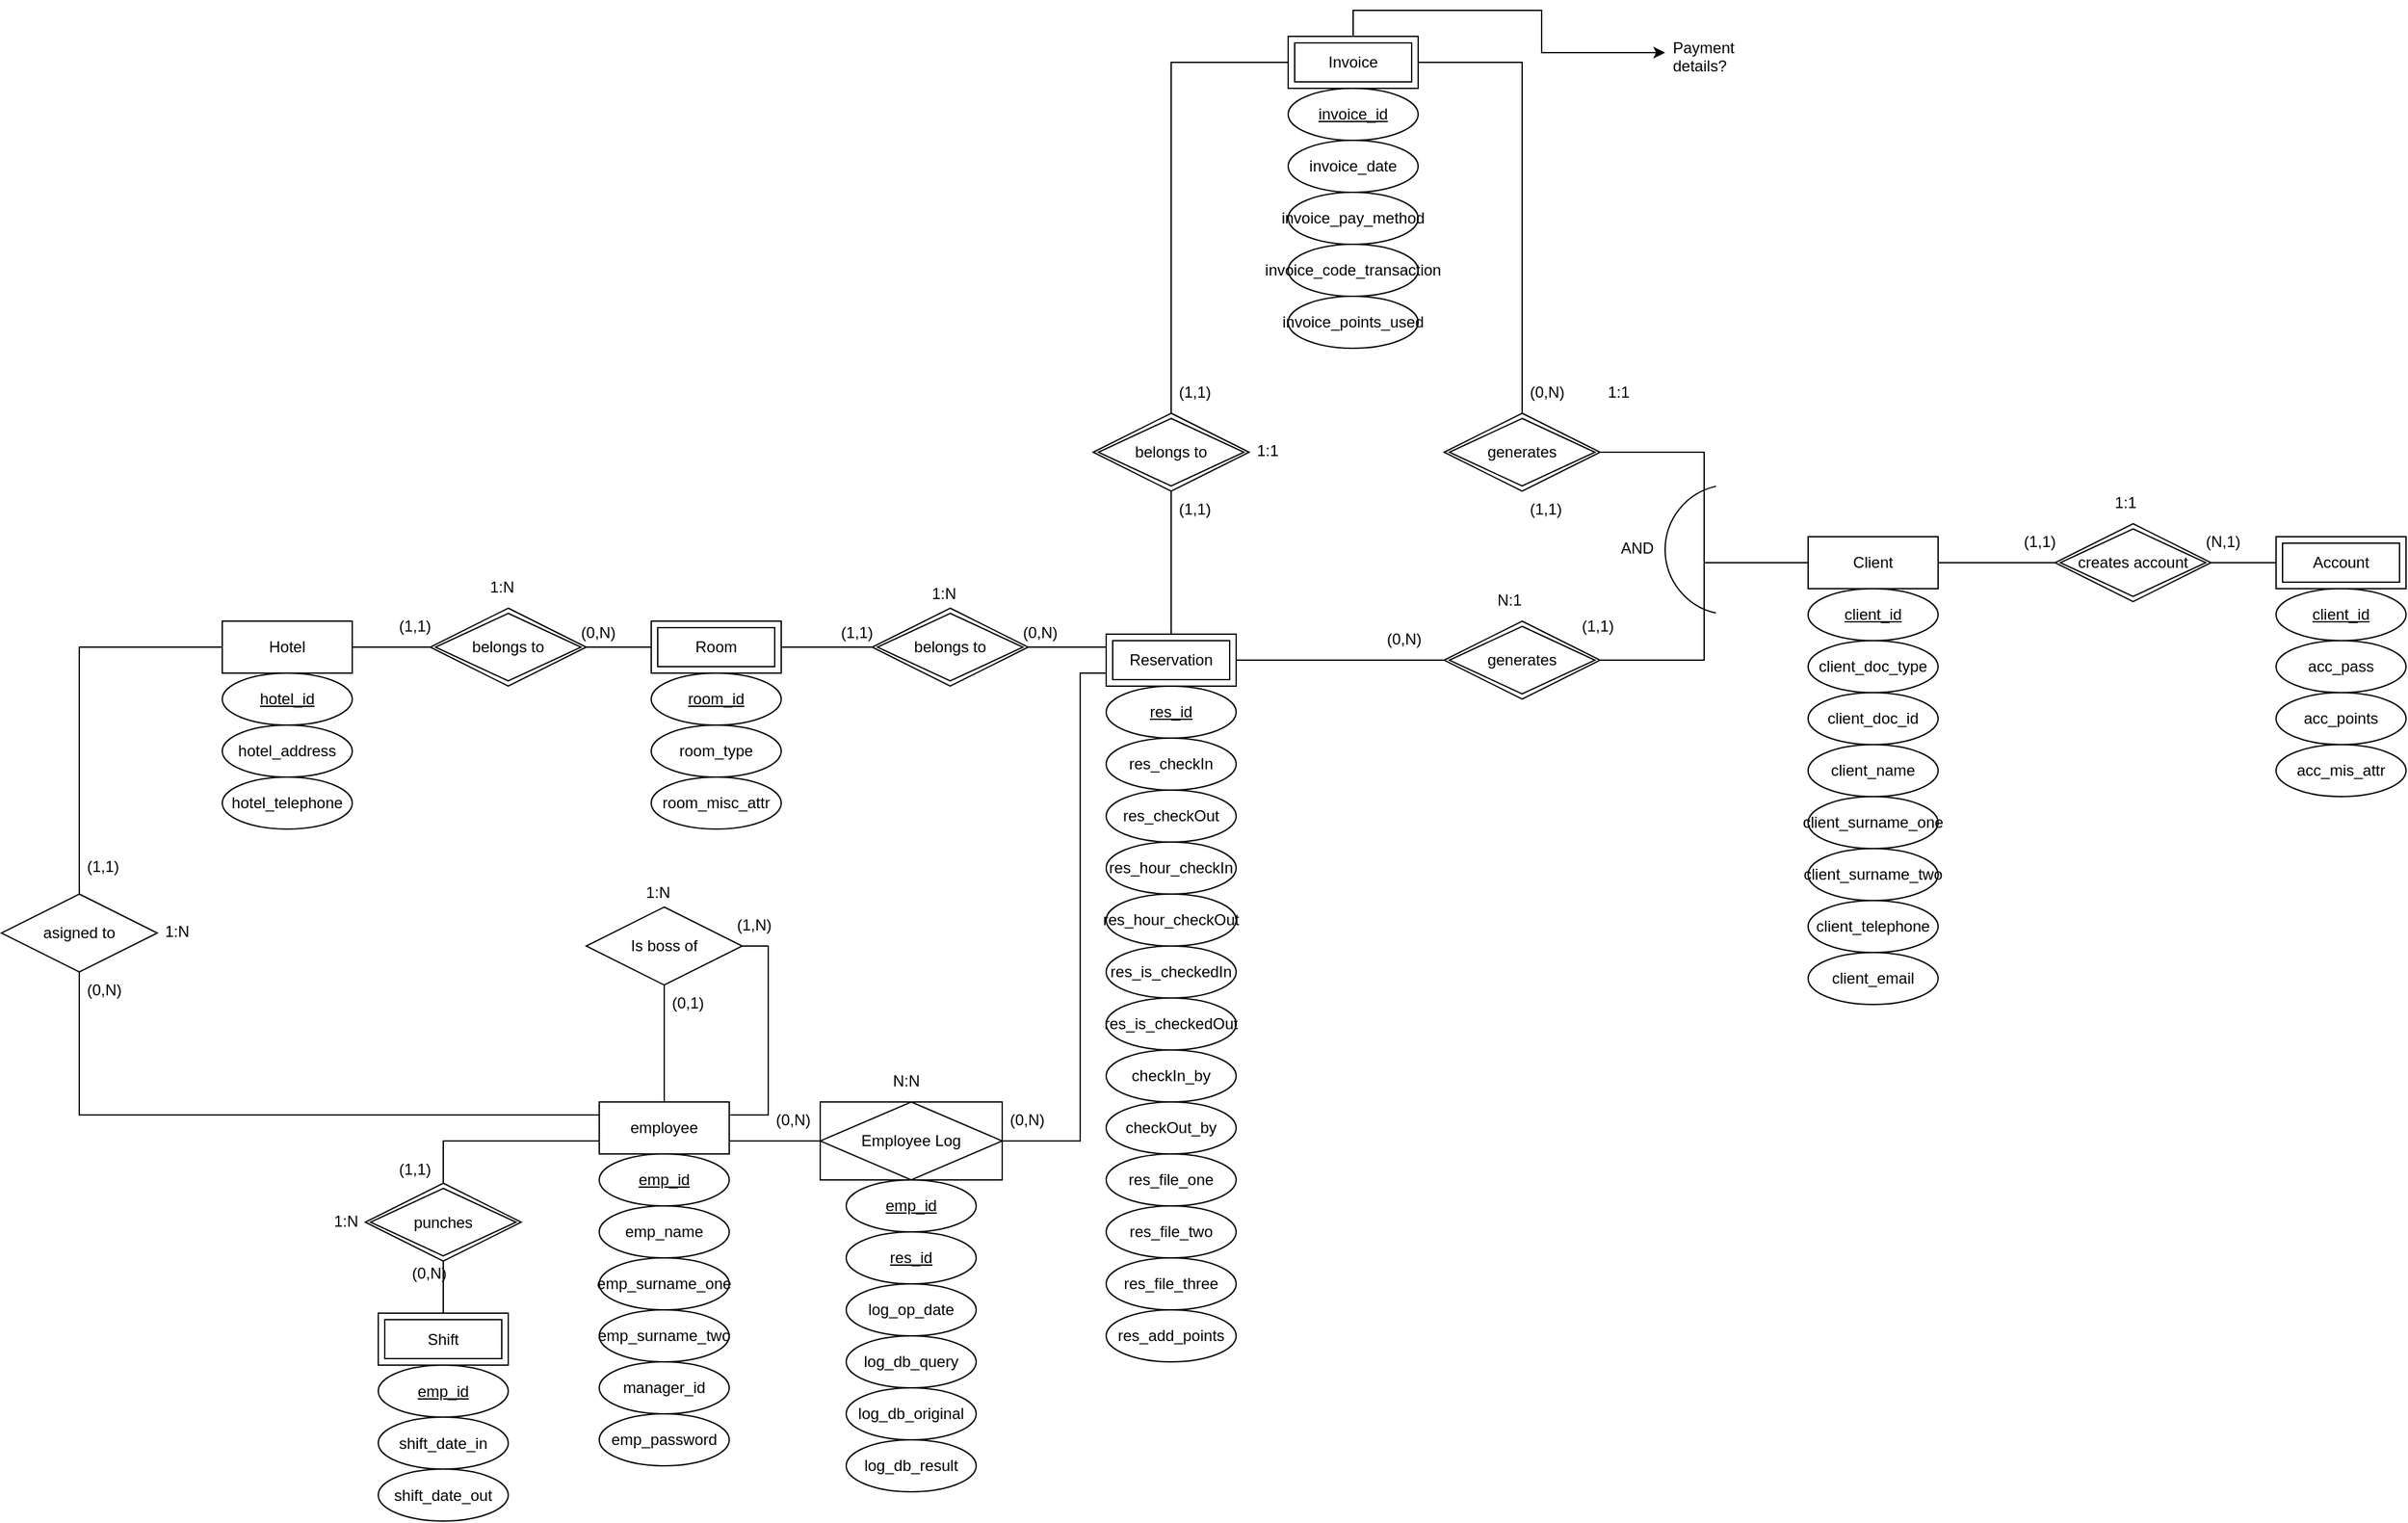 <mxfile version="26.0.9">
  <diagram id="R2lEEEUBdFMjLlhIrx00" name="Page-1">
    <mxGraphModel dx="2319" dy="1572" grid="1" gridSize="10" guides="1" tooltips="1" connect="1" arrows="1" fold="1" page="1" pageScale="1" pageWidth="1100" pageHeight="850" math="0" shadow="0" extFonts="Permanent Marker^https://fonts.googleapis.com/css?family=Permanent+Marker">
      <root>
        <mxCell id="0" />
        <mxCell id="1" parent="0" />
        <mxCell id="pykzEtJs4LhgGdnBIX5F-199" style="edgeStyle=orthogonalEdgeStyle;rounded=0;orthogonalLoop=1;jettySize=auto;html=1;exitX=1;exitY=0.5;exitDx=0;exitDy=0;entryX=0;entryY=0.5;entryDx=0;entryDy=0;endArrow=none;startFill=0;" edge="1" parent="1" source="pykzEtJs4LhgGdnBIX5F-7" target="pykzEtJs4LhgGdnBIX5F-203">
          <mxGeometry relative="1" as="geometry">
            <mxPoint x="1160.0" y="-405" as="targetPoint" />
          </mxGeometry>
        </mxCell>
        <mxCell id="pykzEtJs4LhgGdnBIX5F-7" value="Client" style="whiteSpace=wrap;html=1;align=center;" vertex="1" parent="1">
          <mxGeometry x="990" y="-425" width="100" height="40" as="geometry" />
        </mxCell>
        <mxCell id="pykzEtJs4LhgGdnBIX5F-12" style="edgeStyle=orthogonalEdgeStyle;rounded=0;orthogonalLoop=1;jettySize=auto;html=1;exitX=0;exitY=0.5;exitDx=0;exitDy=0;entryX=1;entryY=0.5;entryDx=0;entryDy=0;endArrow=none;startFill=0;" edge="1" parent="1" source="pykzEtJs4LhgGdnBIX5F-8" target="pykzEtJs4LhgGdnBIX5F-10">
          <mxGeometry relative="1" as="geometry" />
        </mxCell>
        <mxCell id="pykzEtJs4LhgGdnBIX5F-196" style="edgeStyle=orthogonalEdgeStyle;rounded=0;orthogonalLoop=1;jettySize=auto;html=1;exitX=1;exitY=0.5;exitDx=0;exitDy=0;entryX=0;entryY=0.5;entryDx=0;entryDy=0;endArrow=none;startFill=0;" edge="1" parent="1" source="pykzEtJs4LhgGdnBIX5F-8" target="pykzEtJs4LhgGdnBIX5F-7">
          <mxGeometry relative="1" as="geometry" />
        </mxCell>
        <mxCell id="pykzEtJs4LhgGdnBIX5F-8" value="generates" style="shape=rhombus;double=1;perimeter=rhombusPerimeter;whiteSpace=wrap;html=1;align=center;" vertex="1" parent="1">
          <mxGeometry x="710" y="-360" width="120" height="60" as="geometry" />
        </mxCell>
        <mxCell id="pykzEtJs4LhgGdnBIX5F-42" style="edgeStyle=orthogonalEdgeStyle;rounded=0;orthogonalLoop=1;jettySize=auto;html=1;exitX=0.5;exitY=0;exitDx=0;exitDy=0;entryX=0.5;entryY=1;entryDx=0;entryDy=0;endArrow=none;startFill=0;" edge="1" parent="1" source="pykzEtJs4LhgGdnBIX5F-10" target="pykzEtJs4LhgGdnBIX5F-38">
          <mxGeometry relative="1" as="geometry" />
        </mxCell>
        <mxCell id="pykzEtJs4LhgGdnBIX5F-10" value="Reservation" style="shape=ext;margin=3;double=1;whiteSpace=wrap;html=1;align=center;" vertex="1" parent="1">
          <mxGeometry x="450" y="-350" width="100" height="40" as="geometry" />
        </mxCell>
        <mxCell id="pykzEtJs4LhgGdnBIX5F-13" value="res_id" style="ellipse;whiteSpace=wrap;html=1;align=center;fontStyle=4;" vertex="1" parent="1">
          <mxGeometry x="450" y="-310" width="100" height="40" as="geometry" />
        </mxCell>
        <mxCell id="pykzEtJs4LhgGdnBIX5F-18" value="res_checkIn" style="ellipse;whiteSpace=wrap;html=1;align=center;" vertex="1" parent="1">
          <mxGeometry x="450" y="-270" width="100" height="40" as="geometry" />
        </mxCell>
        <mxCell id="pykzEtJs4LhgGdnBIX5F-19" value="res_checkOut" style="ellipse;whiteSpace=wrap;html=1;align=center;" vertex="1" parent="1">
          <mxGeometry x="450" y="-230" width="100" height="40" as="geometry" />
        </mxCell>
        <mxCell id="pykzEtJs4LhgGdnBIX5F-20" value="client_doc_type" style="ellipse;whiteSpace=wrap;html=1;align=center;" vertex="1" parent="1">
          <mxGeometry x="990" y="-345" width="100" height="40" as="geometry" />
        </mxCell>
        <mxCell id="pykzEtJs4LhgGdnBIX5F-237" style="edgeStyle=orthogonalEdgeStyle;rounded=0;orthogonalLoop=1;jettySize=auto;html=1;exitX=0.5;exitY=0;exitDx=0;exitDy=0;" edge="1" parent="1" source="pykzEtJs4LhgGdnBIX5F-21" target="pykzEtJs4LhgGdnBIX5F-238">
          <mxGeometry relative="1" as="geometry">
            <mxPoint x="900" y="-800.0" as="targetPoint" />
          </mxGeometry>
        </mxCell>
        <mxCell id="pykzEtJs4LhgGdnBIX5F-21" value="Invoice" style="shape=ext;margin=3;double=1;whiteSpace=wrap;html=1;align=center;" vertex="1" parent="1">
          <mxGeometry x="590" y="-810" width="100" height="40" as="geometry" />
        </mxCell>
        <mxCell id="pykzEtJs4LhgGdnBIX5F-30" value="client_name" style="ellipse;whiteSpace=wrap;html=1;align=center;" vertex="1" parent="1">
          <mxGeometry x="990" y="-265" width="100" height="40" as="geometry" />
        </mxCell>
        <mxCell id="pykzEtJs4LhgGdnBIX5F-31" value="client_surname_one" style="ellipse;whiteSpace=wrap;html=1;align=center;" vertex="1" parent="1">
          <mxGeometry x="990" y="-225" width="100" height="40" as="geometry" />
        </mxCell>
        <mxCell id="pykzEtJs4LhgGdnBIX5F-32" value="client_surname_two" style="ellipse;whiteSpace=wrap;html=1;align=center;" vertex="1" parent="1">
          <mxGeometry x="990" y="-185" width="100" height="40" as="geometry" />
        </mxCell>
        <mxCell id="pykzEtJs4LhgGdnBIX5F-33" value="client_telephone" style="ellipse;whiteSpace=wrap;html=1;align=center;" vertex="1" parent="1">
          <mxGeometry x="990" y="-145" width="100" height="40" as="geometry" />
        </mxCell>
        <mxCell id="pykzEtJs4LhgGdnBIX5F-34" value="client_email" style="ellipse;whiteSpace=wrap;html=1;align=center;" vertex="1" parent="1">
          <mxGeometry x="990" y="-105" width="100" height="40" as="geometry" />
        </mxCell>
        <mxCell id="pykzEtJs4LhgGdnBIX5F-35" value="res_hour_checkIn" style="ellipse;whiteSpace=wrap;html=1;align=center;" vertex="1" parent="1">
          <mxGeometry x="450" y="-190" width="100" height="40" as="geometry" />
        </mxCell>
        <mxCell id="pykzEtJs4LhgGdnBIX5F-36" value="res_hour_checkOut" style="ellipse;whiteSpace=wrap;html=1;align=center;" vertex="1" parent="1">
          <mxGeometry x="450" y="-150" width="100" height="40" as="geometry" />
        </mxCell>
        <mxCell id="pykzEtJs4LhgGdnBIX5F-37" value="client_id" style="ellipse;whiteSpace=wrap;html=1;align=center;fontStyle=4;" vertex="1" parent="1">
          <mxGeometry x="990" y="-385" width="100" height="40" as="geometry" />
        </mxCell>
        <mxCell id="pykzEtJs4LhgGdnBIX5F-43" style="edgeStyle=orthogonalEdgeStyle;rounded=0;orthogonalLoop=1;jettySize=auto;html=1;exitX=0.5;exitY=0;exitDx=0;exitDy=0;entryX=0;entryY=0.5;entryDx=0;entryDy=0;endArrow=none;startFill=0;" edge="1" parent="1" source="pykzEtJs4LhgGdnBIX5F-38" target="pykzEtJs4LhgGdnBIX5F-21">
          <mxGeometry relative="1" as="geometry" />
        </mxCell>
        <mxCell id="pykzEtJs4LhgGdnBIX5F-38" value="belongs to" style="shape=rhombus;double=1;perimeter=rhombusPerimeter;whiteSpace=wrap;html=1;align=center;" vertex="1" parent="1">
          <mxGeometry x="440" y="-520" width="120" height="60" as="geometry" />
        </mxCell>
        <mxCell id="pykzEtJs4LhgGdnBIX5F-41" style="edgeStyle=orthogonalEdgeStyle;rounded=0;orthogonalLoop=1;jettySize=auto;html=1;exitX=0.5;exitY=0;exitDx=0;exitDy=0;entryX=1;entryY=0.5;entryDx=0;entryDy=0;endArrow=none;startFill=0;" edge="1" parent="1" source="pykzEtJs4LhgGdnBIX5F-39" target="pykzEtJs4LhgGdnBIX5F-21">
          <mxGeometry relative="1" as="geometry" />
        </mxCell>
        <mxCell id="pykzEtJs4LhgGdnBIX5F-195" style="edgeStyle=orthogonalEdgeStyle;rounded=0;orthogonalLoop=1;jettySize=auto;html=1;exitX=1;exitY=0.5;exitDx=0;exitDy=0;entryX=0;entryY=0.5;entryDx=0;entryDy=0;endArrow=none;startFill=0;" edge="1" parent="1" source="pykzEtJs4LhgGdnBIX5F-39" target="pykzEtJs4LhgGdnBIX5F-7">
          <mxGeometry relative="1" as="geometry" />
        </mxCell>
        <mxCell id="pykzEtJs4LhgGdnBIX5F-39" value="generates" style="shape=rhombus;double=1;perimeter=rhombusPerimeter;whiteSpace=wrap;html=1;align=center;" vertex="1" parent="1">
          <mxGeometry x="710" y="-520" width="120" height="60" as="geometry" />
        </mxCell>
        <mxCell id="pykzEtJs4LhgGdnBIX5F-46" value="invoice_date" style="ellipse;whiteSpace=wrap;html=1;align=center;" vertex="1" parent="1">
          <mxGeometry x="590" y="-730" width="100" height="40" as="geometry" />
        </mxCell>
        <mxCell id="pykzEtJs4LhgGdnBIX5F-47" value="invoice_code_transaction" style="ellipse;whiteSpace=wrap;html=1;align=center;" vertex="1" parent="1">
          <mxGeometry x="590" y="-650" width="100" height="40" as="geometry" />
        </mxCell>
        <mxCell id="pykzEtJs4LhgGdnBIX5F-48" value="invoice_pay_method" style="ellipse;whiteSpace=wrap;html=1;align=center;" vertex="1" parent="1">
          <mxGeometry x="590" y="-690" width="100" height="40" as="geometry" />
        </mxCell>
        <mxCell id="pykzEtJs4LhgGdnBIX5F-49" value="(0,N)" style="text;strokeColor=none;fillColor=none;spacingLeft=4;spacingRight=4;overflow=hidden;rotatable=0;points=[[0,0.5],[1,0.5]];portConstraint=eastwest;fontSize=12;whiteSpace=wrap;html=1;" vertex="1" parent="1">
          <mxGeometry x="660" y="-360" width="40" height="30" as="geometry" />
        </mxCell>
        <mxCell id="pykzEtJs4LhgGdnBIX5F-50" value="(1,1)" style="text;strokeColor=none;fillColor=none;spacingLeft=4;spacingRight=4;overflow=hidden;rotatable=0;points=[[0,0.5],[1,0.5]];portConstraint=eastwest;fontSize=12;whiteSpace=wrap;html=1;" vertex="1" parent="1">
          <mxGeometry x="810" y="-370" width="40" height="30" as="geometry" />
        </mxCell>
        <mxCell id="pykzEtJs4LhgGdnBIX5F-51" value="N:1" style="text;strokeColor=none;fillColor=none;spacingLeft=4;spacingRight=4;overflow=hidden;rotatable=0;points=[[0,0.5],[1,0.5]];portConstraint=eastwest;fontSize=12;whiteSpace=wrap;html=1;" vertex="1" parent="1">
          <mxGeometry x="745" y="-390" width="40" height="30" as="geometry" />
        </mxCell>
        <mxCell id="pykzEtJs4LhgGdnBIX5F-52" value="(1,1)" style="text;strokeColor=none;fillColor=none;spacingLeft=4;spacingRight=4;overflow=hidden;rotatable=0;points=[[0,0.5],[1,0.5]];portConstraint=eastwest;fontSize=12;whiteSpace=wrap;html=1;" vertex="1" parent="1">
          <mxGeometry x="500" y="-550" width="40" height="30" as="geometry" />
        </mxCell>
        <mxCell id="pykzEtJs4LhgGdnBIX5F-53" value="(1,1)" style="text;strokeColor=none;fillColor=none;spacingLeft=4;spacingRight=4;overflow=hidden;rotatable=0;points=[[0,0.5],[1,0.5]];portConstraint=eastwest;fontSize=12;whiteSpace=wrap;html=1;" vertex="1" parent="1">
          <mxGeometry x="500" y="-460" width="40" height="30" as="geometry" />
        </mxCell>
        <mxCell id="pykzEtJs4LhgGdnBIX5F-54" value="1:1" style="text;strokeColor=none;fillColor=none;spacingLeft=4;spacingRight=4;overflow=hidden;rotatable=0;points=[[0,0.5],[1,0.5]];portConstraint=eastwest;fontSize=12;whiteSpace=wrap;html=1;" vertex="1" parent="1">
          <mxGeometry x="560" y="-505" width="40" height="30" as="geometry" />
        </mxCell>
        <mxCell id="pykzEtJs4LhgGdnBIX5F-55" value="(0,N)" style="text;strokeColor=none;fillColor=none;spacingLeft=4;spacingRight=4;overflow=hidden;rotatable=0;points=[[0,0.5],[1,0.5]];portConstraint=eastwest;fontSize=12;whiteSpace=wrap;html=1;" vertex="1" parent="1">
          <mxGeometry x="770" y="-550" width="40" height="30" as="geometry" />
        </mxCell>
        <mxCell id="pykzEtJs4LhgGdnBIX5F-56" value="(1,1)" style="text;strokeColor=none;fillColor=none;spacingLeft=4;spacingRight=4;overflow=hidden;rotatable=0;points=[[0,0.5],[1,0.5]];portConstraint=eastwest;fontSize=12;whiteSpace=wrap;html=1;" vertex="1" parent="1">
          <mxGeometry x="770" y="-460" width="40" height="30" as="geometry" />
        </mxCell>
        <mxCell id="pykzEtJs4LhgGdnBIX5F-57" value="1:1" style="text;strokeColor=none;fillColor=none;spacingLeft=4;spacingRight=4;overflow=hidden;rotatable=0;points=[[0,0.5],[1,0.5]];portConstraint=eastwest;fontSize=12;whiteSpace=wrap;html=1;" vertex="1" parent="1">
          <mxGeometry x="830" y="-550" width="40" height="30" as="geometry" />
        </mxCell>
        <mxCell id="pykzEtJs4LhgGdnBIX5F-58" value="invoice_id" style="ellipse;whiteSpace=wrap;html=1;align=center;fontStyle=4;" vertex="1" parent="1">
          <mxGeometry x="590" y="-770" width="100" height="40" as="geometry" />
        </mxCell>
        <mxCell id="pykzEtJs4LhgGdnBIX5F-81" style="edgeStyle=orthogonalEdgeStyle;rounded=0;orthogonalLoop=1;jettySize=auto;html=1;exitX=1;exitY=0.5;exitDx=0;exitDy=0;entryX=0;entryY=0.5;entryDx=0;entryDy=0;endArrow=none;startFill=0;" edge="1" parent="1" source="pykzEtJs4LhgGdnBIX5F-59" target="pykzEtJs4LhgGdnBIX5F-65">
          <mxGeometry relative="1" as="geometry" />
        </mxCell>
        <mxCell id="pykzEtJs4LhgGdnBIX5F-86" style="edgeStyle=orthogonalEdgeStyle;rounded=0;orthogonalLoop=1;jettySize=auto;html=1;exitX=0;exitY=0.5;exitDx=0;exitDy=0;entryX=0.5;entryY=0;entryDx=0;entryDy=0;endArrow=none;startFill=0;" edge="1" parent="1" source="pykzEtJs4LhgGdnBIX5F-59" target="pykzEtJs4LhgGdnBIX5F-83">
          <mxGeometry relative="1" as="geometry" />
        </mxCell>
        <mxCell id="pykzEtJs4LhgGdnBIX5F-59" value="Hotel" style="whiteSpace=wrap;html=1;align=center;" vertex="1" parent="1">
          <mxGeometry x="-230" y="-360" width="100" height="40" as="geometry" />
        </mxCell>
        <mxCell id="pykzEtJs4LhgGdnBIX5F-61" value="hotel_id" style="ellipse;whiteSpace=wrap;html=1;align=center;fontStyle=4;" vertex="1" parent="1">
          <mxGeometry x="-230" y="-320" width="100" height="40" as="geometry" />
        </mxCell>
        <mxCell id="pykzEtJs4LhgGdnBIX5F-82" style="edgeStyle=orthogonalEdgeStyle;rounded=0;orthogonalLoop=1;jettySize=auto;html=1;exitX=1;exitY=0.5;exitDx=0;exitDy=0;entryX=0;entryY=0.5;entryDx=0;entryDy=0;endArrow=none;startFill=0;" edge="1" parent="1" source="pykzEtJs4LhgGdnBIX5F-65" target="pykzEtJs4LhgGdnBIX5F-66">
          <mxGeometry relative="1" as="geometry" />
        </mxCell>
        <mxCell id="pykzEtJs4LhgGdnBIX5F-65" value="belongs to" style="shape=rhombus;double=1;perimeter=rhombusPerimeter;whiteSpace=wrap;html=1;align=center;" vertex="1" parent="1">
          <mxGeometry x="-70" y="-370" width="120" height="60" as="geometry" />
        </mxCell>
        <mxCell id="pykzEtJs4LhgGdnBIX5F-78" style="edgeStyle=orthogonalEdgeStyle;rounded=0;orthogonalLoop=1;jettySize=auto;html=1;exitX=1;exitY=0.5;exitDx=0;exitDy=0;entryX=0;entryY=0.5;entryDx=0;entryDy=0;endArrow=none;startFill=0;" edge="1" parent="1" source="pykzEtJs4LhgGdnBIX5F-66" target="pykzEtJs4LhgGdnBIX5F-77">
          <mxGeometry relative="1" as="geometry" />
        </mxCell>
        <mxCell id="pykzEtJs4LhgGdnBIX5F-66" value="Room" style="shape=ext;margin=3;double=1;whiteSpace=wrap;html=1;align=center;" vertex="1" parent="1">
          <mxGeometry x="100" y="-360" width="100" height="40" as="geometry" />
        </mxCell>
        <mxCell id="pykzEtJs4LhgGdnBIX5F-69" value="room_id" style="ellipse;whiteSpace=wrap;html=1;align=center;fontStyle=4;" vertex="1" parent="1">
          <mxGeometry x="100" y="-320" width="100" height="40" as="geometry" />
        </mxCell>
        <mxCell id="pykzEtJs4LhgGdnBIX5F-73" value="room_type" style="ellipse;whiteSpace=wrap;html=1;align=center;" vertex="1" parent="1">
          <mxGeometry x="100" y="-280" width="100" height="40" as="geometry" />
        </mxCell>
        <mxCell id="pykzEtJs4LhgGdnBIX5F-80" style="edgeStyle=orthogonalEdgeStyle;rounded=0;orthogonalLoop=1;jettySize=auto;html=1;exitX=1;exitY=0.5;exitDx=0;exitDy=0;entryX=0;entryY=0.25;entryDx=0;entryDy=0;endArrow=none;startFill=0;" edge="1" parent="1" source="pykzEtJs4LhgGdnBIX5F-77" target="pykzEtJs4LhgGdnBIX5F-10">
          <mxGeometry relative="1" as="geometry" />
        </mxCell>
        <mxCell id="pykzEtJs4LhgGdnBIX5F-77" value="belongs to" style="shape=rhombus;double=1;perimeter=rhombusPerimeter;whiteSpace=wrap;html=1;align=center;" vertex="1" parent="1">
          <mxGeometry x="270" y="-370" width="120" height="60" as="geometry" />
        </mxCell>
        <mxCell id="pykzEtJs4LhgGdnBIX5F-96" style="edgeStyle=orthogonalEdgeStyle;rounded=0;orthogonalLoop=1;jettySize=auto;html=1;exitX=0.5;exitY=1;exitDx=0;exitDy=0;entryX=0;entryY=0.25;entryDx=0;entryDy=0;endArrow=none;startFill=0;" edge="1" parent="1" source="pykzEtJs4LhgGdnBIX5F-83" target="pykzEtJs4LhgGdnBIX5F-84">
          <mxGeometry relative="1" as="geometry">
            <Array as="points">
              <mxPoint x="-340" y="20" />
            </Array>
          </mxGeometry>
        </mxCell>
        <mxCell id="pykzEtJs4LhgGdnBIX5F-83" value="asigned to" style="shape=rhombus;perimeter=rhombusPerimeter;whiteSpace=wrap;html=1;align=center;" vertex="1" parent="1">
          <mxGeometry x="-400" y="-150" width="120" height="60" as="geometry" />
        </mxCell>
        <mxCell id="pykzEtJs4LhgGdnBIX5F-124" style="edgeStyle=orthogonalEdgeStyle;rounded=0;orthogonalLoop=1;jettySize=auto;html=1;exitX=0.5;exitY=0;exitDx=0;exitDy=0;entryX=0.5;entryY=1;entryDx=0;entryDy=0;endArrow=none;startFill=0;" edge="1" parent="1" source="pykzEtJs4LhgGdnBIX5F-84" target="pykzEtJs4LhgGdnBIX5F-123">
          <mxGeometry relative="1" as="geometry" />
        </mxCell>
        <mxCell id="pykzEtJs4LhgGdnBIX5F-127" style="edgeStyle=orthogonalEdgeStyle;rounded=0;orthogonalLoop=1;jettySize=auto;html=1;exitX=1;exitY=0.75;exitDx=0;exitDy=0;entryX=0;entryY=0.5;entryDx=0;entryDy=0;endArrow=none;startFill=0;" edge="1" parent="1" source="pykzEtJs4LhgGdnBIX5F-84" target="pykzEtJs4LhgGdnBIX5F-126">
          <mxGeometry relative="1" as="geometry" />
        </mxCell>
        <mxCell id="pykzEtJs4LhgGdnBIX5F-141" style="edgeStyle=orthogonalEdgeStyle;rounded=0;orthogonalLoop=1;jettySize=auto;html=1;exitX=0;exitY=0.75;exitDx=0;exitDy=0;entryX=0.5;entryY=0;entryDx=0;entryDy=0;endArrow=none;startFill=0;" edge="1" parent="1" source="pykzEtJs4LhgGdnBIX5F-84" target="pykzEtJs4LhgGdnBIX5F-140">
          <mxGeometry relative="1" as="geometry" />
        </mxCell>
        <mxCell id="pykzEtJs4LhgGdnBIX5F-84" value="employee" style="whiteSpace=wrap;html=1;align=center;" vertex="1" parent="1">
          <mxGeometry x="60" y="10" width="100" height="40" as="geometry" />
        </mxCell>
        <mxCell id="pykzEtJs4LhgGdnBIX5F-88" value="emp_id" style="ellipse;whiteSpace=wrap;html=1;align=center;fontStyle=4;" vertex="1" parent="1">
          <mxGeometry x="60" y="50" width="100" height="40" as="geometry" />
        </mxCell>
        <mxCell id="pykzEtJs4LhgGdnBIX5F-89" value="emp_name" style="ellipse;whiteSpace=wrap;html=1;align=center;" vertex="1" parent="1">
          <mxGeometry x="60" y="90" width="100" height="40" as="geometry" />
        </mxCell>
        <mxCell id="pykzEtJs4LhgGdnBIX5F-90" value="emp_surname_one" style="ellipse;whiteSpace=wrap;html=1;align=center;" vertex="1" parent="1">
          <mxGeometry x="60" y="130" width="100" height="40" as="geometry" />
        </mxCell>
        <mxCell id="pykzEtJs4LhgGdnBIX5F-91" value="emp_surname_two" style="ellipse;whiteSpace=wrap;html=1;align=center;" vertex="1" parent="1">
          <mxGeometry x="60" y="170" width="100" height="40" as="geometry" />
        </mxCell>
        <mxCell id="pykzEtJs4LhgGdnBIX5F-93" value="manager_id" style="ellipse;whiteSpace=wrap;html=1;align=center;" vertex="1" parent="1">
          <mxGeometry x="60" y="210" width="100" height="40" as="geometry" />
        </mxCell>
        <mxCell id="pykzEtJs4LhgGdnBIX5F-107" value="checkIn_by" style="ellipse;whiteSpace=wrap;html=1;align=center;" vertex="1" parent="1">
          <mxGeometry x="450" y="-30" width="100" height="40" as="geometry" />
        </mxCell>
        <mxCell id="pykzEtJs4LhgGdnBIX5F-109" value="checkOut_by" style="ellipse;whiteSpace=wrap;html=1;align=center;" vertex="1" parent="1">
          <mxGeometry x="450" y="10" width="100" height="40" as="geometry" />
        </mxCell>
        <mxCell id="pykzEtJs4LhgGdnBIX5F-110" value="res_file_one" style="ellipse;whiteSpace=wrap;html=1;align=center;" vertex="1" parent="1">
          <mxGeometry x="450" y="50" width="100" height="40" as="geometry" />
        </mxCell>
        <mxCell id="pykzEtJs4LhgGdnBIX5F-111" value="res_file_two" style="ellipse;whiteSpace=wrap;html=1;align=center;" vertex="1" parent="1">
          <mxGeometry x="450" y="90" width="100" height="40" as="geometry" />
        </mxCell>
        <mxCell id="pykzEtJs4LhgGdnBIX5F-112" value="res_file_three" style="ellipse;whiteSpace=wrap;html=1;align=center;" vertex="1" parent="1">
          <mxGeometry x="450" y="130" width="100" height="40" as="geometry" />
        </mxCell>
        <mxCell id="pykzEtJs4LhgGdnBIX5F-113" value="res_is_checkedIn" style="ellipse;whiteSpace=wrap;html=1;align=center;" vertex="1" parent="1">
          <mxGeometry x="450" y="-110" width="100" height="40" as="geometry" />
        </mxCell>
        <mxCell id="pykzEtJs4LhgGdnBIX5F-114" value="res_is_checkedOut" style="ellipse;whiteSpace=wrap;html=1;align=center;" vertex="1" parent="1">
          <mxGeometry x="450" y="-70" width="100" height="40" as="geometry" />
        </mxCell>
        <mxCell id="pykzEtJs4LhgGdnBIX5F-125" style="edgeStyle=orthogonalEdgeStyle;rounded=0;orthogonalLoop=1;jettySize=auto;html=1;exitX=1;exitY=0.5;exitDx=0;exitDy=0;entryX=1;entryY=0.25;entryDx=0;entryDy=0;endArrow=none;startFill=0;" edge="1" parent="1" source="pykzEtJs4LhgGdnBIX5F-123" target="pykzEtJs4LhgGdnBIX5F-84">
          <mxGeometry relative="1" as="geometry" />
        </mxCell>
        <mxCell id="pykzEtJs4LhgGdnBIX5F-123" value="Is boss of" style="shape=rhombus;perimeter=rhombusPerimeter;whiteSpace=wrap;html=1;align=center;" vertex="1" parent="1">
          <mxGeometry x="50" y="-140" width="120" height="60" as="geometry" />
        </mxCell>
        <mxCell id="pykzEtJs4LhgGdnBIX5F-128" style="edgeStyle=orthogonalEdgeStyle;rounded=0;orthogonalLoop=1;jettySize=auto;html=1;exitX=1;exitY=0.5;exitDx=0;exitDy=0;entryX=0;entryY=0.75;entryDx=0;entryDy=0;endArrow=none;startFill=0;" edge="1" parent="1" source="pykzEtJs4LhgGdnBIX5F-126" target="pykzEtJs4LhgGdnBIX5F-10">
          <mxGeometry relative="1" as="geometry">
            <Array as="points">
              <mxPoint x="430" y="40" />
              <mxPoint x="430" y="-320" />
            </Array>
          </mxGeometry>
        </mxCell>
        <mxCell id="pykzEtJs4LhgGdnBIX5F-126" value="Employee Log" style="shape=associativeEntity;whiteSpace=wrap;html=1;align=center;" vertex="1" parent="1">
          <mxGeometry x="230" y="10" width="140" height="60" as="geometry" />
        </mxCell>
        <mxCell id="pykzEtJs4LhgGdnBIX5F-129" value="emp_id" style="ellipse;whiteSpace=wrap;html=1;align=center;fontStyle=4;" vertex="1" parent="1">
          <mxGeometry x="250" y="70" width="100" height="40" as="geometry" />
        </mxCell>
        <mxCell id="pykzEtJs4LhgGdnBIX5F-130" value="res_id" style="ellipse;whiteSpace=wrap;html=1;align=center;fontStyle=4;" vertex="1" parent="1">
          <mxGeometry x="250" y="110" width="100" height="40" as="geometry" />
        </mxCell>
        <mxCell id="pykzEtJs4LhgGdnBIX5F-131" value="log_op_date" style="ellipse;whiteSpace=wrap;html=1;align=center;" vertex="1" parent="1">
          <mxGeometry x="250" y="150" width="100" height="40" as="geometry" />
        </mxCell>
        <mxCell id="pykzEtJs4LhgGdnBIX5F-132" value="log_db_query" style="ellipse;whiteSpace=wrap;html=1;align=center;" vertex="1" parent="1">
          <mxGeometry x="250" y="190" width="100" height="40" as="geometry" />
        </mxCell>
        <mxCell id="pykzEtJs4LhgGdnBIX5F-133" value="log_db_original" style="ellipse;whiteSpace=wrap;html=1;align=center;" vertex="1" parent="1">
          <mxGeometry x="250" y="230" width="100" height="40" as="geometry" />
        </mxCell>
        <mxCell id="pykzEtJs4LhgGdnBIX5F-134" value="log_db_result" style="ellipse;whiteSpace=wrap;html=1;align=center;" vertex="1" parent="1">
          <mxGeometry x="250" y="270" width="100" height="40" as="geometry" />
        </mxCell>
        <mxCell id="pykzEtJs4LhgGdnBIX5F-135" value="emp_password" style="ellipse;whiteSpace=wrap;html=1;align=center;" vertex="1" parent="1">
          <mxGeometry x="60" y="250" width="100" height="40" as="geometry" />
        </mxCell>
        <mxCell id="pykzEtJs4LhgGdnBIX5F-137" value="invoice_points_used" style="ellipse;whiteSpace=wrap;html=1;align=center;" vertex="1" parent="1">
          <mxGeometry x="590" y="-610" width="100" height="40" as="geometry" />
        </mxCell>
        <mxCell id="pykzEtJs4LhgGdnBIX5F-144" style="edgeStyle=orthogonalEdgeStyle;rounded=0;orthogonalLoop=1;jettySize=auto;html=1;exitX=0.5;exitY=1;exitDx=0;exitDy=0;entryX=0.5;entryY=0;entryDx=0;entryDy=0;endArrow=none;startFill=0;" edge="1" parent="1" source="pykzEtJs4LhgGdnBIX5F-140" target="pykzEtJs4LhgGdnBIX5F-143">
          <mxGeometry relative="1" as="geometry" />
        </mxCell>
        <mxCell id="pykzEtJs4LhgGdnBIX5F-140" value="punches" style="shape=rhombus;double=1;perimeter=rhombusPerimeter;whiteSpace=wrap;html=1;align=center;" vertex="1" parent="1">
          <mxGeometry x="-120" y="72.5" width="120" height="60" as="geometry" />
        </mxCell>
        <mxCell id="pykzEtJs4LhgGdnBIX5F-143" value="Shift" style="shape=ext;margin=3;double=1;whiteSpace=wrap;html=1;align=center;" vertex="1" parent="1">
          <mxGeometry x="-110" y="172.5" width="100" height="40" as="geometry" />
        </mxCell>
        <mxCell id="pykzEtJs4LhgGdnBIX5F-145" value="emp_id" style="ellipse;whiteSpace=wrap;html=1;align=center;fontStyle=4;" vertex="1" parent="1">
          <mxGeometry x="-110" y="212.5" width="100" height="40" as="geometry" />
        </mxCell>
        <mxCell id="pykzEtJs4LhgGdnBIX5F-146" value="shift_date_in" style="ellipse;whiteSpace=wrap;html=1;align=center;" vertex="1" parent="1">
          <mxGeometry x="-110" y="252.5" width="100" height="40" as="geometry" />
        </mxCell>
        <mxCell id="pykzEtJs4LhgGdnBIX5F-147" value="shift_date_out" style="ellipse;whiteSpace=wrap;html=1;align=center;" vertex="1" parent="1">
          <mxGeometry x="-110" y="292.5" width="100" height="40" as="geometry" />
        </mxCell>
        <mxCell id="pykzEtJs4LhgGdnBIX5F-159" value="acc_pass" style="ellipse;whiteSpace=wrap;html=1;align=center;" vertex="1" parent="1">
          <mxGeometry x="1350" y="-345" width="100" height="40" as="geometry" />
        </mxCell>
        <mxCell id="pykzEtJs4LhgGdnBIX5F-160" value="acc_points" style="ellipse;whiteSpace=wrap;html=1;align=center;" vertex="1" parent="1">
          <mxGeometry x="1350" y="-305" width="100" height="40" as="geometry" />
        </mxCell>
        <mxCell id="pykzEtJs4LhgGdnBIX5F-186" value="client_doc_id" style="ellipse;whiteSpace=wrap;html=1;align=center;" vertex="1" parent="1">
          <mxGeometry x="990" y="-305" width="100" height="40" as="geometry" />
        </mxCell>
        <mxCell id="pykzEtJs4LhgGdnBIX5F-202" value="res_add_points" style="ellipse;whiteSpace=wrap;html=1;align=center;" vertex="1" parent="1">
          <mxGeometry x="450" y="170" width="100" height="40" as="geometry" />
        </mxCell>
        <mxCell id="pykzEtJs4LhgGdnBIX5F-204" style="edgeStyle=orthogonalEdgeStyle;rounded=0;orthogonalLoop=1;jettySize=auto;html=1;exitX=1;exitY=0.5;exitDx=0;exitDy=0;entryX=0;entryY=0.5;entryDx=0;entryDy=0;endArrow=none;startFill=0;" edge="1" parent="1" source="pykzEtJs4LhgGdnBIX5F-203">
          <mxGeometry relative="1" as="geometry">
            <mxPoint x="1350.0" y="-405" as="targetPoint" />
          </mxGeometry>
        </mxCell>
        <mxCell id="pykzEtJs4LhgGdnBIX5F-203" value="creates account" style="shape=rhombus;double=1;perimeter=rhombusPerimeter;whiteSpace=wrap;html=1;align=center;" vertex="1" parent="1">
          <mxGeometry x="1180" y="-435" width="120" height="60" as="geometry" />
        </mxCell>
        <mxCell id="pykzEtJs4LhgGdnBIX5F-205" value="client_id" style="ellipse;whiteSpace=wrap;html=1;align=center;fontStyle=4;" vertex="1" parent="1">
          <mxGeometry x="1350" y="-385" width="100" height="40" as="geometry" />
        </mxCell>
        <mxCell id="pykzEtJs4LhgGdnBIX5F-207" value="Account" style="shape=ext;margin=3;double=1;whiteSpace=wrap;html=1;align=center;" vertex="1" parent="1">
          <mxGeometry x="1350" y="-425" width="100" height="40" as="geometry" />
        </mxCell>
        <mxCell id="pykzEtJs4LhgGdnBIX5F-208" value="(N,1)" style="text;strokeColor=none;fillColor=none;spacingLeft=4;spacingRight=4;overflow=hidden;rotatable=0;points=[[0,0.5],[1,0.5]];portConstraint=eastwest;fontSize=12;whiteSpace=wrap;html=1;" vertex="1" parent="1">
          <mxGeometry x="1290" y="-435" width="40" height="30" as="geometry" />
        </mxCell>
        <mxCell id="pykzEtJs4LhgGdnBIX5F-209" value="(1,1)" style="text;strokeColor=none;fillColor=none;spacingLeft=4;spacingRight=4;overflow=hidden;rotatable=0;points=[[0,0.5],[1,0.5]];portConstraint=eastwest;fontSize=12;whiteSpace=wrap;html=1;" vertex="1" parent="1">
          <mxGeometry x="1150" y="-435" width="40" height="30" as="geometry" />
        </mxCell>
        <mxCell id="pykzEtJs4LhgGdnBIX5F-210" value="1:1" style="text;strokeColor=none;fillColor=none;spacingLeft=4;spacingRight=4;overflow=hidden;rotatable=0;points=[[0,0.5],[1,0.5]];portConstraint=eastwest;fontSize=12;whiteSpace=wrap;html=1;" vertex="1" parent="1">
          <mxGeometry x="1220" y="-465" width="40" height="30" as="geometry" />
        </mxCell>
        <mxCell id="pykzEtJs4LhgGdnBIX5F-211" value="" style="verticalLabelPosition=bottom;verticalAlign=top;html=1;shape=mxgraph.basic.arc;startAngle=0.327;endAngle=0.757;rotation=75;" vertex="1" parent="1">
          <mxGeometry x="880" y="-465" width="100" height="100" as="geometry" />
        </mxCell>
        <mxCell id="pykzEtJs4LhgGdnBIX5F-213" value="AND" style="text;strokeColor=none;fillColor=none;spacingLeft=4;spacingRight=4;overflow=hidden;rotatable=0;points=[[0,0.5],[1,0.5]];portConstraint=eastwest;fontSize=12;whiteSpace=wrap;html=1;" vertex="1" parent="1">
          <mxGeometry x="840" y="-430" width="40" height="30" as="geometry" />
        </mxCell>
        <mxCell id="pykzEtJs4LhgGdnBIX5F-214" value="(1,1)" style="text;strokeColor=none;fillColor=none;spacingLeft=4;spacingRight=4;overflow=hidden;rotatable=0;points=[[0,0.5],[1,0.5]];portConstraint=eastwest;fontSize=12;whiteSpace=wrap;html=1;" vertex="1" parent="1">
          <mxGeometry x="240" y="-365" width="40" height="30" as="geometry" />
        </mxCell>
        <mxCell id="pykzEtJs4LhgGdnBIX5F-215" value="(0,N)" style="text;strokeColor=none;fillColor=none;spacingLeft=4;spacingRight=4;overflow=hidden;rotatable=0;points=[[0,0.5],[1,0.5]];portConstraint=eastwest;fontSize=12;whiteSpace=wrap;html=1;" vertex="1" parent="1">
          <mxGeometry x="380" y="-365" width="40" height="30" as="geometry" />
        </mxCell>
        <mxCell id="pykzEtJs4LhgGdnBIX5F-216" value="1:N" style="text;strokeColor=none;fillColor=none;spacingLeft=4;spacingRight=4;overflow=hidden;rotatable=0;points=[[0,0.5],[1,0.5]];portConstraint=eastwest;fontSize=12;whiteSpace=wrap;html=1;" vertex="1" parent="1">
          <mxGeometry x="310" y="-395" width="40" height="30" as="geometry" />
        </mxCell>
        <mxCell id="pykzEtJs4LhgGdnBIX5F-217" value="room_misc_attr" style="ellipse;whiteSpace=wrap;html=1;align=center;" vertex="1" parent="1">
          <mxGeometry x="100" y="-240" width="100" height="40" as="geometry" />
        </mxCell>
        <mxCell id="pykzEtJs4LhgGdnBIX5F-218" value="(1,1)" style="text;strokeColor=none;fillColor=none;spacingLeft=4;spacingRight=4;overflow=hidden;rotatable=0;points=[[0,0.5],[1,0.5]];portConstraint=eastwest;fontSize=12;whiteSpace=wrap;html=1;" vertex="1" parent="1">
          <mxGeometry x="-100" y="-370" width="40" height="30" as="geometry" />
        </mxCell>
        <mxCell id="pykzEtJs4LhgGdnBIX5F-219" value="(0,N)" style="text;strokeColor=none;fillColor=none;spacingLeft=4;spacingRight=4;overflow=hidden;rotatable=0;points=[[0,0.5],[1,0.5]];portConstraint=eastwest;fontSize=12;whiteSpace=wrap;html=1;" vertex="1" parent="1">
          <mxGeometry x="40" y="-365" width="40" height="30" as="geometry" />
        </mxCell>
        <mxCell id="pykzEtJs4LhgGdnBIX5F-220" value="1:N" style="text;strokeColor=none;fillColor=none;spacingLeft=4;spacingRight=4;overflow=hidden;rotatable=0;points=[[0,0.5],[1,0.5]];portConstraint=eastwest;fontSize=12;whiteSpace=wrap;html=1;" vertex="1" parent="1">
          <mxGeometry x="-30" y="-400" width="40" height="30" as="geometry" />
        </mxCell>
        <mxCell id="pykzEtJs4LhgGdnBIX5F-221" value="(0,N)" style="text;strokeColor=none;fillColor=none;spacingLeft=4;spacingRight=4;overflow=hidden;rotatable=0;points=[[0,0.5],[1,0.5]];portConstraint=eastwest;fontSize=12;whiteSpace=wrap;html=1;" vertex="1" parent="1">
          <mxGeometry x="-340" y="-90" width="40" height="30" as="geometry" />
        </mxCell>
        <mxCell id="pykzEtJs4LhgGdnBIX5F-222" value="(1,1)" style="text;strokeColor=none;fillColor=none;spacingLeft=4;spacingRight=4;overflow=hidden;rotatable=0;points=[[0,0.5],[1,0.5]];portConstraint=eastwest;fontSize=12;whiteSpace=wrap;html=1;" vertex="1" parent="1">
          <mxGeometry x="-340" y="-185" width="40" height="30" as="geometry" />
        </mxCell>
        <mxCell id="pykzEtJs4LhgGdnBIX5F-223" value="1:N" style="text;strokeColor=none;fillColor=none;spacingLeft=4;spacingRight=4;overflow=hidden;rotatable=0;points=[[0,0.5],[1,0.5]];portConstraint=eastwest;fontSize=12;whiteSpace=wrap;html=1;" vertex="1" parent="1">
          <mxGeometry x="-280" y="-135" width="40" height="30" as="geometry" />
        </mxCell>
        <mxCell id="pykzEtJs4LhgGdnBIX5F-224" value="(1,N)" style="text;strokeColor=none;fillColor=none;spacingLeft=4;spacingRight=4;overflow=hidden;rotatable=0;points=[[0,0.5],[1,0.5]];portConstraint=eastwest;fontSize=12;whiteSpace=wrap;html=1;" vertex="1" parent="1">
          <mxGeometry x="160" y="-140" width="40" height="30" as="geometry" />
        </mxCell>
        <mxCell id="pykzEtJs4LhgGdnBIX5F-225" value="(0,1)" style="text;strokeColor=none;fillColor=none;spacingLeft=4;spacingRight=4;overflow=hidden;rotatable=0;points=[[0,0.5],[1,0.5]];portConstraint=eastwest;fontSize=12;whiteSpace=wrap;html=1;" vertex="1" parent="1">
          <mxGeometry x="110" y="-80" width="40" height="30" as="geometry" />
        </mxCell>
        <mxCell id="pykzEtJs4LhgGdnBIX5F-226" value="1:N" style="text;strokeColor=none;fillColor=none;spacingLeft=4;spacingRight=4;overflow=hidden;rotatable=0;points=[[0,0.5],[1,0.5]];portConstraint=eastwest;fontSize=12;whiteSpace=wrap;html=1;" vertex="1" parent="1">
          <mxGeometry x="90" y="-165" width="40" height="30" as="geometry" />
        </mxCell>
        <mxCell id="pykzEtJs4LhgGdnBIX5F-230" value="(0,N)" style="text;strokeColor=none;fillColor=none;spacingLeft=4;spacingRight=4;overflow=hidden;rotatable=0;points=[[0,0.5],[1,0.5]];portConstraint=eastwest;fontSize=12;whiteSpace=wrap;html=1;" vertex="1" parent="1">
          <mxGeometry x="370" y="10" width="40" height="30" as="geometry" />
        </mxCell>
        <mxCell id="pykzEtJs4LhgGdnBIX5F-231" value="(0,N)" style="text;strokeColor=none;fillColor=none;spacingLeft=4;spacingRight=4;overflow=hidden;rotatable=0;points=[[0,0.5],[1,0.5]];portConstraint=eastwest;fontSize=12;whiteSpace=wrap;html=1;" vertex="1" parent="1">
          <mxGeometry x="190" y="10" width="40" height="30" as="geometry" />
        </mxCell>
        <mxCell id="pykzEtJs4LhgGdnBIX5F-232" value="N:N" style="text;strokeColor=none;fillColor=none;spacingLeft=4;spacingRight=4;overflow=hidden;rotatable=0;points=[[0,0.5],[1,0.5]];portConstraint=eastwest;fontSize=12;whiteSpace=wrap;html=1;" vertex="1" parent="1">
          <mxGeometry x="280" y="-20" width="40" height="30" as="geometry" />
        </mxCell>
        <mxCell id="pykzEtJs4LhgGdnBIX5F-233" value="(0,N)" style="text;strokeColor=none;fillColor=none;spacingLeft=4;spacingRight=4;overflow=hidden;rotatable=0;points=[[0,0.5],[1,0.5]];portConstraint=eastwest;fontSize=12;whiteSpace=wrap;html=1;" vertex="1" parent="1">
          <mxGeometry x="-90" y="127.5" width="40" height="30" as="geometry" />
        </mxCell>
        <mxCell id="pykzEtJs4LhgGdnBIX5F-234" value="(1,1)" style="text;strokeColor=none;fillColor=none;spacingLeft=4;spacingRight=4;overflow=hidden;rotatable=0;points=[[0,0.5],[1,0.5]];portConstraint=eastwest;fontSize=12;whiteSpace=wrap;html=1;" vertex="1" parent="1">
          <mxGeometry x="-100" y="47.5" width="40" height="30" as="geometry" />
        </mxCell>
        <mxCell id="pykzEtJs4LhgGdnBIX5F-235" value="1:N" style="text;strokeColor=none;fillColor=none;spacingLeft=4;spacingRight=4;overflow=hidden;rotatable=0;points=[[0,0.5],[1,0.5]];portConstraint=eastwest;fontSize=12;whiteSpace=wrap;html=1;" vertex="1" parent="1">
          <mxGeometry x="-150" y="87.5" width="40" height="30" as="geometry" />
        </mxCell>
        <mxCell id="pykzEtJs4LhgGdnBIX5F-236" value="acc_mis_attr" style="ellipse;whiteSpace=wrap;html=1;align=center;" vertex="1" parent="1">
          <mxGeometry x="1350" y="-265" width="100" height="40" as="geometry" />
        </mxCell>
        <mxCell id="pykzEtJs4LhgGdnBIX5F-238" value="Payment details?" style="text;strokeColor=none;fillColor=none;spacingLeft=4;spacingRight=4;overflow=hidden;rotatable=0;points=[[0,0.5],[1,0.5]];portConstraint=eastwest;fontSize=12;whiteSpace=wrap;html=1;" vertex="1" parent="1">
          <mxGeometry x="880" y="-815" width="90" height="35" as="geometry" />
        </mxCell>
        <mxCell id="pykzEtJs4LhgGdnBIX5F-247" value="hotel_address" style="ellipse;whiteSpace=wrap;html=1;align=center;" vertex="1" parent="1">
          <mxGeometry x="-230" y="-280" width="100" height="40" as="geometry" />
        </mxCell>
        <mxCell id="pykzEtJs4LhgGdnBIX5F-248" value="hotel_telephone" style="ellipse;whiteSpace=wrap;html=1;align=center;" vertex="1" parent="1">
          <mxGeometry x="-230" y="-240" width="100" height="40" as="geometry" />
        </mxCell>
      </root>
    </mxGraphModel>
  </diagram>
</mxfile>
